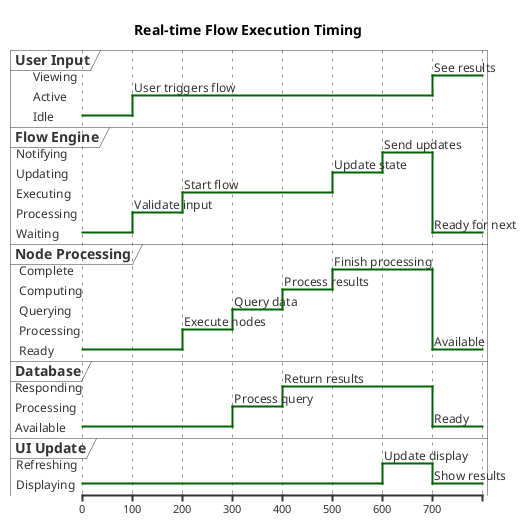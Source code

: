 @startuml
title Real-time Flow Execution Timing

robust "User Input" as User
robust "Flow Engine" as Engine
robust "Node Processing" as Nodes
robust "Database" as DB
robust "UI Update" as UI

@0
User is Idle
Engine is Waiting
Nodes is Ready
DB is Available
UI is Displaying

@100
User is Active : User triggers flow
Engine is Processing : Validate input

@200
Engine is Executing : Start flow
Nodes is Processing : Execute nodes

@300
Nodes is Querying : Query data
DB is Processing : Process query

@400
DB is Responding : Return results
Nodes is Computing : Process results

@500
Nodes is Complete : Finish processing
Engine is Updating : Update state

@600
Engine is Notifying : Send updates
UI is Refreshing : Update display

@700
User is Viewing : See results
Engine is Waiting : Ready for next
Nodes is Ready : Available
DB is Available : Ready
UI is Displaying : Show results

@enduml
